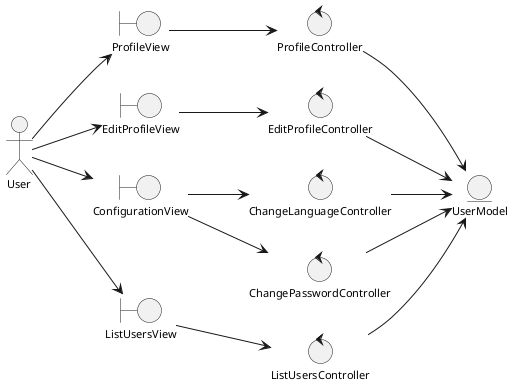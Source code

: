 @startuml analysisClassDiagramUserManagement
skinparam style strictuml
left to right direction
skinparam defaultTextAlignment center
skinparam defaultFontSize 11

actor "User" as user

entity "UserModel" as userModel

boundary "ProfileView" as profileView
boundary "EditProfileView" as editProfileView
boundary "ConfigurationView" as configurationView
boundary "ListUsersView" as listUsersView


control "ProfileController" as profileController
control "EditProfileController" as editProfileController
control "ChangeLanguageController" as changeLanguageController
control "ChangePasswordController" as changePasswordController
control "ListUsersController" as listUsersController

user --> profileView
user --> editProfileView
user --> configurationView
user --> listUsersView

profileView --> profileController
editProfileView --> editProfileController
configurationView --> changeLanguageController
configurationView --> changePasswordController
listUsersView --> listUsersController

profileController --> userModel
editProfileController --> userModel
changeLanguageController --> userModel
changePasswordController --> userModel
listUsersController --> userModel

@enduml